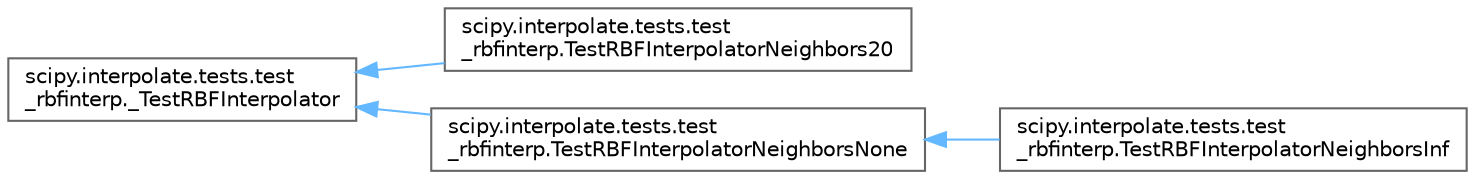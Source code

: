 digraph "Graphical Class Hierarchy"
{
 // LATEX_PDF_SIZE
  bgcolor="transparent";
  edge [fontname=Helvetica,fontsize=10,labelfontname=Helvetica,labelfontsize=10];
  node [fontname=Helvetica,fontsize=10,shape=box,height=0.2,width=0.4];
  rankdir="LR";
  Node0 [id="Node000000",label="scipy.interpolate.tests.test\l_rbfinterp._TestRBFInterpolator",height=0.2,width=0.4,color="grey40", fillcolor="white", style="filled",URL="$df/de5/classscipy_1_1interpolate_1_1tests_1_1test__rbfinterp_1_1__TestRBFInterpolator.html",tooltip=" "];
  Node0 -> Node1 [id="edge5151_Node000000_Node000001",dir="back",color="steelblue1",style="solid",tooltip=" "];
  Node1 [id="Node000001",label="scipy.interpolate.tests.test\l_rbfinterp.TestRBFInterpolatorNeighbors20",height=0.2,width=0.4,color="grey40", fillcolor="white", style="filled",URL="$d1/d36/classscipy_1_1interpolate_1_1tests_1_1test__rbfinterp_1_1TestRBFInterpolatorNeighbors20.html",tooltip=" "];
  Node0 -> Node2 [id="edge5152_Node000000_Node000002",dir="back",color="steelblue1",style="solid",tooltip=" "];
  Node2 [id="Node000002",label="scipy.interpolate.tests.test\l_rbfinterp.TestRBFInterpolatorNeighborsNone",height=0.2,width=0.4,color="grey40", fillcolor="white", style="filled",URL="$d4/dfd/classscipy_1_1interpolate_1_1tests_1_1test__rbfinterp_1_1TestRBFInterpolatorNeighborsNone.html",tooltip=" "];
  Node2 -> Node3 [id="edge5153_Node000002_Node000003",dir="back",color="steelblue1",style="solid",tooltip=" "];
  Node3 [id="Node000003",label="scipy.interpolate.tests.test\l_rbfinterp.TestRBFInterpolatorNeighborsInf",height=0.2,width=0.4,color="grey40", fillcolor="white", style="filled",URL="$d6/d2c/classscipy_1_1interpolate_1_1tests_1_1test__rbfinterp_1_1TestRBFInterpolatorNeighborsInf.html",tooltip=" "];
}
